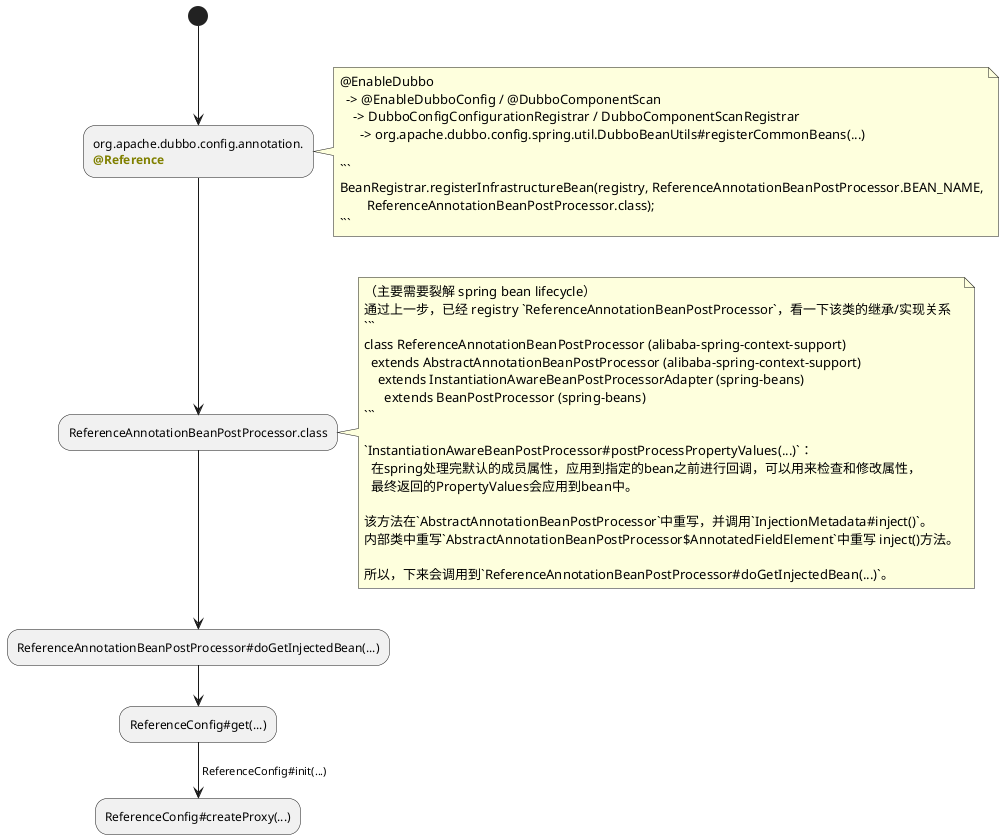 @startuml
(*)  --> "org.apache.dubbo.config.annotation.
    <color:808000>**@Reference**</color>"
note right
@EnableDubbo
  -> @EnableDubboConfig / @DubboComponentScan
    -> DubboConfigConfigurationRegistrar / DubboComponentScanRegistrar
      -> org.apache.dubbo.config.spring.util.DubboBeanUtils#registerCommonBeans(...)

```
BeanRegistrar.registerInfrastructureBean(registry, ReferenceAnnotationBeanPostProcessor.BEAN_NAME,
        ReferenceAnnotationBeanPostProcessor.class);
```
end note

--> "ReferenceAnnotationBeanPostProcessor.class"
note right
（主要需要裂解 spring bean lifecycle）
通过上一步，已经 registry `ReferenceAnnotationBeanPostProcessor`，看一下该类的继承/实现关系
```
class ReferenceAnnotationBeanPostProcessor (alibaba-spring-context-support)
  extends AbstractAnnotationBeanPostProcessor (alibaba-spring-context-support)
    extends InstantiationAwareBeanPostProcessorAdapter (spring-beans)
      extends BeanPostProcessor (spring-beans)
```

`InstantiationAwareBeanPostProcessor#postProcessPropertyValues(...)`：
  在spring处理完默认的成员属性，应用到指定的bean之前进行回调，可以用来检查和修改属性，
  最终返回的PropertyValues会应用到bean中。

该方法在`AbstractAnnotationBeanPostProcessor`中重写，并调用`InjectionMetadata#inject()`。
内部类中重写`AbstractAnnotationBeanPostProcessor$AnnotatedFieldElement`中重写 inject()方法。

所以，下来会调用到`ReferenceAnnotationBeanPostProcessor#doGetInjectedBean(...)`。
end note

--> "ReferenceAnnotationBeanPostProcessor#doGetInjectedBean(...)"

--> "ReferenceConfig#get(...)"

-->[ ReferenceConfig#init(...) ] "ReferenceConfig#createProxy(...)"

@enduml